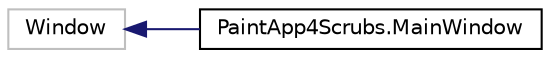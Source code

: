 digraph "Graphical Class Hierarchy"
{
 // LATEX_PDF_SIZE
  edge [fontname="Helvetica",fontsize="10",labelfontname="Helvetica",labelfontsize="10"];
  node [fontname="Helvetica",fontsize="10",shape=record];
  rankdir="LR";
  Node1 [label="Window",height=0.2,width=0.4,color="grey75", fillcolor="white", style="filled",tooltip=" "];
  Node1 -> Node0 [dir="back",color="midnightblue",fontsize="10",style="solid",fontname="Helvetica"];
  Node0 [label="PaintApp4Scrubs.MainWindow",height=0.2,width=0.4,color="black", fillcolor="white", style="filled",URL="$class_paint_app4_scrubs_1_1_main_window.html",tooltip="Interaction logic for MainWindow.xaml"];
}
